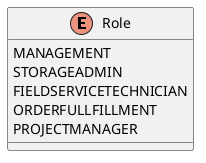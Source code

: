 @startuml
'https://plantuml.com/sequence-diagram

enum Role {
    MANAGEMENT /' is allowed to add users or if teamlead is allowed,storageadmin has to activate it'/
    STORAGEADMIN /' The only one who is allowed to see all Lagerobjects?'/
    FIELDSERVICETECHNICIAN /' can see only unbooked Lagerobjects and Lagerobjects he booked himself'/
    ORDERFULLFILLMENT
    PROJECTMANAGER
}

@enduml